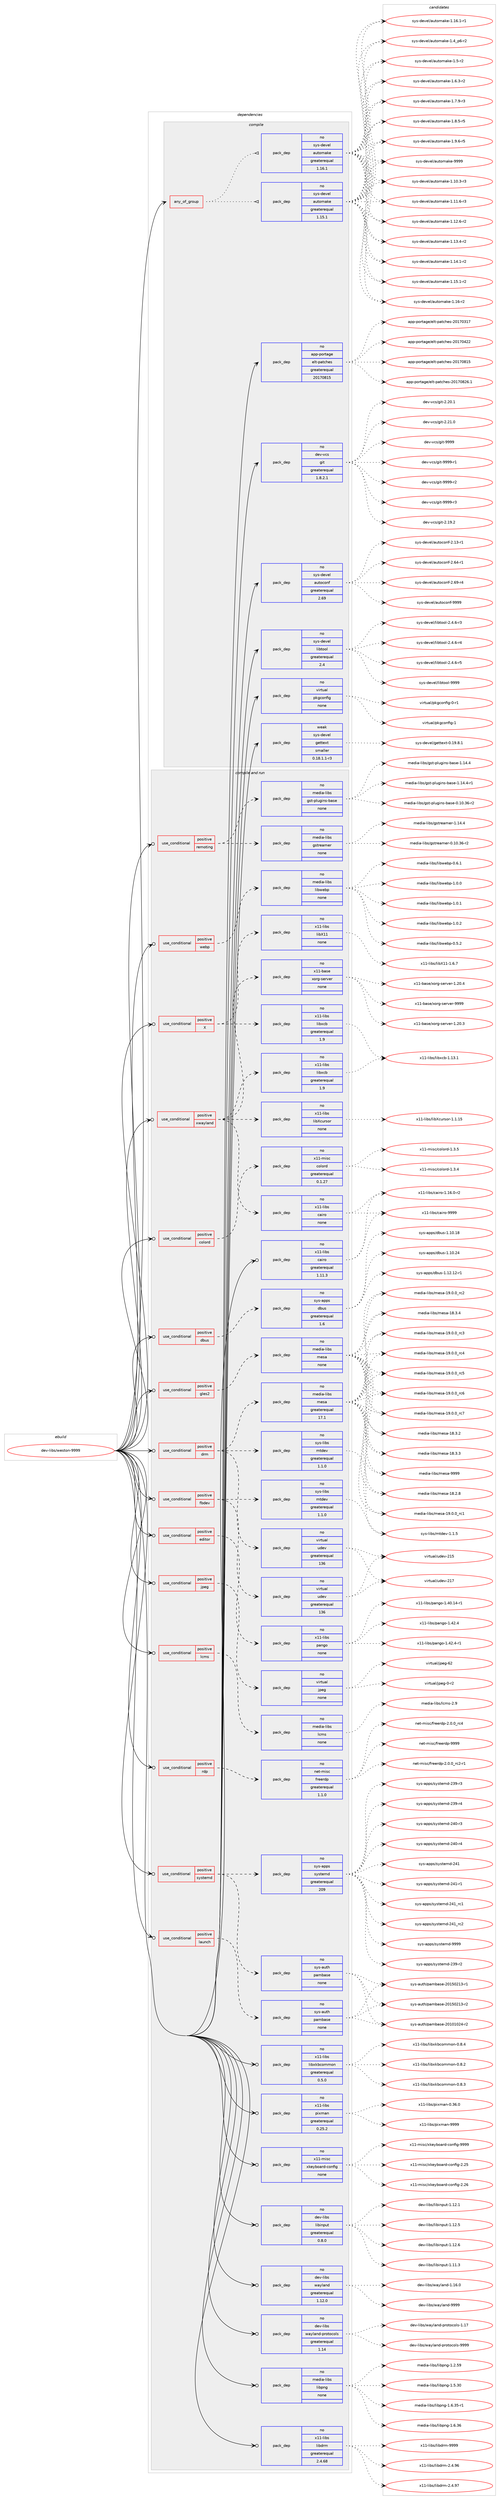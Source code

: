 digraph prolog {

# *************
# Graph options
# *************

newrank=true;
concentrate=true;
compound=true;
graph [rankdir=LR,fontname=Helvetica,fontsize=10,ranksep=1.5];#, ranksep=2.5, nodesep=0.2];
edge  [arrowhead=vee];
node  [fontname=Helvetica,fontsize=10];

# **********
# The ebuild
# **********

subgraph cluster_leftcol {
color=gray;
rank=same;
label=<<i>ebuild</i>>;
id [label="dev-libs/weston-9999", color=red, width=4, href="../dev-libs/weston-9999.svg"];
}

# ****************
# The dependencies
# ****************

subgraph cluster_midcol {
color=gray;
label=<<i>dependencies</i>>;
subgraph cluster_compile {
fillcolor="#eeeeee";
style=filled;
label=<<i>compile</i>>;
subgraph any22431 {
dependency1372612 [label=<<TABLE BORDER="0" CELLBORDER="1" CELLSPACING="0" CELLPADDING="4"><TR><TD CELLPADDING="10">any_of_group</TD></TR></TABLE>>, shape=none, color=red];subgraph pack982554 {
dependency1372613 [label=<<TABLE BORDER="0" CELLBORDER="1" CELLSPACING="0" CELLPADDING="4" WIDTH="220"><TR><TD ROWSPAN="6" CELLPADDING="30">pack_dep</TD></TR><TR><TD WIDTH="110">no</TD></TR><TR><TD>sys-devel</TD></TR><TR><TD>automake</TD></TR><TR><TD>greaterequal</TD></TR><TR><TD>1.16.1</TD></TR></TABLE>>, shape=none, color=blue];
}
dependency1372612:e -> dependency1372613:w [weight=20,style="dotted",arrowhead="oinv"];
subgraph pack982555 {
dependency1372614 [label=<<TABLE BORDER="0" CELLBORDER="1" CELLSPACING="0" CELLPADDING="4" WIDTH="220"><TR><TD ROWSPAN="6" CELLPADDING="30">pack_dep</TD></TR><TR><TD WIDTH="110">no</TD></TR><TR><TD>sys-devel</TD></TR><TR><TD>automake</TD></TR><TR><TD>greaterequal</TD></TR><TR><TD>1.15.1</TD></TR></TABLE>>, shape=none, color=blue];
}
dependency1372612:e -> dependency1372614:w [weight=20,style="dotted",arrowhead="oinv"];
}
id:e -> dependency1372612:w [weight=20,style="solid",arrowhead="vee"];
subgraph pack982556 {
dependency1372615 [label=<<TABLE BORDER="0" CELLBORDER="1" CELLSPACING="0" CELLPADDING="4" WIDTH="220"><TR><TD ROWSPAN="6" CELLPADDING="30">pack_dep</TD></TR><TR><TD WIDTH="110">no</TD></TR><TR><TD>app-portage</TD></TR><TR><TD>elt-patches</TD></TR><TR><TD>greaterequal</TD></TR><TR><TD>20170815</TD></TR></TABLE>>, shape=none, color=blue];
}
id:e -> dependency1372615:w [weight=20,style="solid",arrowhead="vee"];
subgraph pack982557 {
dependency1372616 [label=<<TABLE BORDER="0" CELLBORDER="1" CELLSPACING="0" CELLPADDING="4" WIDTH="220"><TR><TD ROWSPAN="6" CELLPADDING="30">pack_dep</TD></TR><TR><TD WIDTH="110">no</TD></TR><TR><TD>dev-vcs</TD></TR><TR><TD>git</TD></TR><TR><TD>greaterequal</TD></TR><TR><TD>1.8.2.1</TD></TR></TABLE>>, shape=none, color=blue];
}
id:e -> dependency1372616:w [weight=20,style="solid",arrowhead="vee"];
subgraph pack982558 {
dependency1372617 [label=<<TABLE BORDER="0" CELLBORDER="1" CELLSPACING="0" CELLPADDING="4" WIDTH="220"><TR><TD ROWSPAN="6" CELLPADDING="30">pack_dep</TD></TR><TR><TD WIDTH="110">no</TD></TR><TR><TD>sys-devel</TD></TR><TR><TD>autoconf</TD></TR><TR><TD>greaterequal</TD></TR><TR><TD>2.69</TD></TR></TABLE>>, shape=none, color=blue];
}
id:e -> dependency1372617:w [weight=20,style="solid",arrowhead="vee"];
subgraph pack982559 {
dependency1372618 [label=<<TABLE BORDER="0" CELLBORDER="1" CELLSPACING="0" CELLPADDING="4" WIDTH="220"><TR><TD ROWSPAN="6" CELLPADDING="30">pack_dep</TD></TR><TR><TD WIDTH="110">no</TD></TR><TR><TD>sys-devel</TD></TR><TR><TD>libtool</TD></TR><TR><TD>greaterequal</TD></TR><TR><TD>2.4</TD></TR></TABLE>>, shape=none, color=blue];
}
id:e -> dependency1372618:w [weight=20,style="solid",arrowhead="vee"];
subgraph pack982560 {
dependency1372619 [label=<<TABLE BORDER="0" CELLBORDER="1" CELLSPACING="0" CELLPADDING="4" WIDTH="220"><TR><TD ROWSPAN="6" CELLPADDING="30">pack_dep</TD></TR><TR><TD WIDTH="110">no</TD></TR><TR><TD>virtual</TD></TR><TR><TD>pkgconfig</TD></TR><TR><TD>none</TD></TR><TR><TD></TD></TR></TABLE>>, shape=none, color=blue];
}
id:e -> dependency1372619:w [weight=20,style="solid",arrowhead="vee"];
subgraph pack982561 {
dependency1372620 [label=<<TABLE BORDER="0" CELLBORDER="1" CELLSPACING="0" CELLPADDING="4" WIDTH="220"><TR><TD ROWSPAN="6" CELLPADDING="30">pack_dep</TD></TR><TR><TD WIDTH="110">weak</TD></TR><TR><TD>sys-devel</TD></TR><TR><TD>gettext</TD></TR><TR><TD>smaller</TD></TR><TR><TD>0.18.1.1-r3</TD></TR></TABLE>>, shape=none, color=blue];
}
id:e -> dependency1372620:w [weight=20,style="solid",arrowhead="vee"];
}
subgraph cluster_compileandrun {
fillcolor="#eeeeee";
style=filled;
label=<<i>compile and run</i>>;
subgraph cond367063 {
dependency1372621 [label=<<TABLE BORDER="0" CELLBORDER="1" CELLSPACING="0" CELLPADDING="4"><TR><TD ROWSPAN="3" CELLPADDING="10">use_conditional</TD></TR><TR><TD>positive</TD></TR><TR><TD>X</TD></TR></TABLE>>, shape=none, color=red];
subgraph pack982562 {
dependency1372622 [label=<<TABLE BORDER="0" CELLBORDER="1" CELLSPACING="0" CELLPADDING="4" WIDTH="220"><TR><TD ROWSPAN="6" CELLPADDING="30">pack_dep</TD></TR><TR><TD WIDTH="110">no</TD></TR><TR><TD>x11-libs</TD></TR><TR><TD>libxcb</TD></TR><TR><TD>greaterequal</TD></TR><TR><TD>1.9</TD></TR></TABLE>>, shape=none, color=blue];
}
dependency1372621:e -> dependency1372622:w [weight=20,style="dashed",arrowhead="vee"];
subgraph pack982563 {
dependency1372623 [label=<<TABLE BORDER="0" CELLBORDER="1" CELLSPACING="0" CELLPADDING="4" WIDTH="220"><TR><TD ROWSPAN="6" CELLPADDING="30">pack_dep</TD></TR><TR><TD WIDTH="110">no</TD></TR><TR><TD>x11-libs</TD></TR><TR><TD>libX11</TD></TR><TR><TD>none</TD></TR><TR><TD></TD></TR></TABLE>>, shape=none, color=blue];
}
dependency1372621:e -> dependency1372623:w [weight=20,style="dashed",arrowhead="vee"];
}
id:e -> dependency1372621:w [weight=20,style="solid",arrowhead="odotvee"];
subgraph cond367064 {
dependency1372624 [label=<<TABLE BORDER="0" CELLBORDER="1" CELLSPACING="0" CELLPADDING="4"><TR><TD ROWSPAN="3" CELLPADDING="10">use_conditional</TD></TR><TR><TD>positive</TD></TR><TR><TD>colord</TD></TR></TABLE>>, shape=none, color=red];
subgraph pack982564 {
dependency1372625 [label=<<TABLE BORDER="0" CELLBORDER="1" CELLSPACING="0" CELLPADDING="4" WIDTH="220"><TR><TD ROWSPAN="6" CELLPADDING="30">pack_dep</TD></TR><TR><TD WIDTH="110">no</TD></TR><TR><TD>x11-misc</TD></TR><TR><TD>colord</TD></TR><TR><TD>greaterequal</TD></TR><TR><TD>0.1.27</TD></TR></TABLE>>, shape=none, color=blue];
}
dependency1372624:e -> dependency1372625:w [weight=20,style="dashed",arrowhead="vee"];
}
id:e -> dependency1372624:w [weight=20,style="solid",arrowhead="odotvee"];
subgraph cond367065 {
dependency1372626 [label=<<TABLE BORDER="0" CELLBORDER="1" CELLSPACING="0" CELLPADDING="4"><TR><TD ROWSPAN="3" CELLPADDING="10">use_conditional</TD></TR><TR><TD>positive</TD></TR><TR><TD>dbus</TD></TR></TABLE>>, shape=none, color=red];
subgraph pack982565 {
dependency1372627 [label=<<TABLE BORDER="0" CELLBORDER="1" CELLSPACING="0" CELLPADDING="4" WIDTH="220"><TR><TD ROWSPAN="6" CELLPADDING="30">pack_dep</TD></TR><TR><TD WIDTH="110">no</TD></TR><TR><TD>sys-apps</TD></TR><TR><TD>dbus</TD></TR><TR><TD>greaterequal</TD></TR><TR><TD>1.6</TD></TR></TABLE>>, shape=none, color=blue];
}
dependency1372626:e -> dependency1372627:w [weight=20,style="dashed",arrowhead="vee"];
}
id:e -> dependency1372626:w [weight=20,style="solid",arrowhead="odotvee"];
subgraph cond367066 {
dependency1372628 [label=<<TABLE BORDER="0" CELLBORDER="1" CELLSPACING="0" CELLPADDING="4"><TR><TD ROWSPAN="3" CELLPADDING="10">use_conditional</TD></TR><TR><TD>positive</TD></TR><TR><TD>drm</TD></TR></TABLE>>, shape=none, color=red];
subgraph pack982566 {
dependency1372629 [label=<<TABLE BORDER="0" CELLBORDER="1" CELLSPACING="0" CELLPADDING="4" WIDTH="220"><TR><TD ROWSPAN="6" CELLPADDING="30">pack_dep</TD></TR><TR><TD WIDTH="110">no</TD></TR><TR><TD>media-libs</TD></TR><TR><TD>mesa</TD></TR><TR><TD>greaterequal</TD></TR><TR><TD>17.1</TD></TR></TABLE>>, shape=none, color=blue];
}
dependency1372628:e -> dependency1372629:w [weight=20,style="dashed",arrowhead="vee"];
subgraph pack982567 {
dependency1372630 [label=<<TABLE BORDER="0" CELLBORDER="1" CELLSPACING="0" CELLPADDING="4" WIDTH="220"><TR><TD ROWSPAN="6" CELLPADDING="30">pack_dep</TD></TR><TR><TD WIDTH="110">no</TD></TR><TR><TD>sys-libs</TD></TR><TR><TD>mtdev</TD></TR><TR><TD>greaterequal</TD></TR><TR><TD>1.1.0</TD></TR></TABLE>>, shape=none, color=blue];
}
dependency1372628:e -> dependency1372630:w [weight=20,style="dashed",arrowhead="vee"];
subgraph pack982568 {
dependency1372631 [label=<<TABLE BORDER="0" CELLBORDER="1" CELLSPACING="0" CELLPADDING="4" WIDTH="220"><TR><TD ROWSPAN="6" CELLPADDING="30">pack_dep</TD></TR><TR><TD WIDTH="110">no</TD></TR><TR><TD>virtual</TD></TR><TR><TD>udev</TD></TR><TR><TD>greaterequal</TD></TR><TR><TD>136</TD></TR></TABLE>>, shape=none, color=blue];
}
dependency1372628:e -> dependency1372631:w [weight=20,style="dashed",arrowhead="vee"];
}
id:e -> dependency1372628:w [weight=20,style="solid",arrowhead="odotvee"];
subgraph cond367067 {
dependency1372632 [label=<<TABLE BORDER="0" CELLBORDER="1" CELLSPACING="0" CELLPADDING="4"><TR><TD ROWSPAN="3" CELLPADDING="10">use_conditional</TD></TR><TR><TD>positive</TD></TR><TR><TD>editor</TD></TR></TABLE>>, shape=none, color=red];
subgraph pack982569 {
dependency1372633 [label=<<TABLE BORDER="0" CELLBORDER="1" CELLSPACING="0" CELLPADDING="4" WIDTH="220"><TR><TD ROWSPAN="6" CELLPADDING="30">pack_dep</TD></TR><TR><TD WIDTH="110">no</TD></TR><TR><TD>x11-libs</TD></TR><TR><TD>pango</TD></TR><TR><TD>none</TD></TR><TR><TD></TD></TR></TABLE>>, shape=none, color=blue];
}
dependency1372632:e -> dependency1372633:w [weight=20,style="dashed",arrowhead="vee"];
}
id:e -> dependency1372632:w [weight=20,style="solid",arrowhead="odotvee"];
subgraph cond367068 {
dependency1372634 [label=<<TABLE BORDER="0" CELLBORDER="1" CELLSPACING="0" CELLPADDING="4"><TR><TD ROWSPAN="3" CELLPADDING="10">use_conditional</TD></TR><TR><TD>positive</TD></TR><TR><TD>fbdev</TD></TR></TABLE>>, shape=none, color=red];
subgraph pack982570 {
dependency1372635 [label=<<TABLE BORDER="0" CELLBORDER="1" CELLSPACING="0" CELLPADDING="4" WIDTH="220"><TR><TD ROWSPAN="6" CELLPADDING="30">pack_dep</TD></TR><TR><TD WIDTH="110">no</TD></TR><TR><TD>sys-libs</TD></TR><TR><TD>mtdev</TD></TR><TR><TD>greaterequal</TD></TR><TR><TD>1.1.0</TD></TR></TABLE>>, shape=none, color=blue];
}
dependency1372634:e -> dependency1372635:w [weight=20,style="dashed",arrowhead="vee"];
subgraph pack982571 {
dependency1372636 [label=<<TABLE BORDER="0" CELLBORDER="1" CELLSPACING="0" CELLPADDING="4" WIDTH="220"><TR><TD ROWSPAN="6" CELLPADDING="30">pack_dep</TD></TR><TR><TD WIDTH="110">no</TD></TR><TR><TD>virtual</TD></TR><TR><TD>udev</TD></TR><TR><TD>greaterequal</TD></TR><TR><TD>136</TD></TR></TABLE>>, shape=none, color=blue];
}
dependency1372634:e -> dependency1372636:w [weight=20,style="dashed",arrowhead="vee"];
}
id:e -> dependency1372634:w [weight=20,style="solid",arrowhead="odotvee"];
subgraph cond367069 {
dependency1372637 [label=<<TABLE BORDER="0" CELLBORDER="1" CELLSPACING="0" CELLPADDING="4"><TR><TD ROWSPAN="3" CELLPADDING="10">use_conditional</TD></TR><TR><TD>positive</TD></TR><TR><TD>gles2</TD></TR></TABLE>>, shape=none, color=red];
subgraph pack982572 {
dependency1372638 [label=<<TABLE BORDER="0" CELLBORDER="1" CELLSPACING="0" CELLPADDING="4" WIDTH="220"><TR><TD ROWSPAN="6" CELLPADDING="30">pack_dep</TD></TR><TR><TD WIDTH="110">no</TD></TR><TR><TD>media-libs</TD></TR><TR><TD>mesa</TD></TR><TR><TD>none</TD></TR><TR><TD></TD></TR></TABLE>>, shape=none, color=blue];
}
dependency1372637:e -> dependency1372638:w [weight=20,style="dashed",arrowhead="vee"];
}
id:e -> dependency1372637:w [weight=20,style="solid",arrowhead="odotvee"];
subgraph cond367070 {
dependency1372639 [label=<<TABLE BORDER="0" CELLBORDER="1" CELLSPACING="0" CELLPADDING="4"><TR><TD ROWSPAN="3" CELLPADDING="10">use_conditional</TD></TR><TR><TD>positive</TD></TR><TR><TD>jpeg</TD></TR></TABLE>>, shape=none, color=red];
subgraph pack982573 {
dependency1372640 [label=<<TABLE BORDER="0" CELLBORDER="1" CELLSPACING="0" CELLPADDING="4" WIDTH="220"><TR><TD ROWSPAN="6" CELLPADDING="30">pack_dep</TD></TR><TR><TD WIDTH="110">no</TD></TR><TR><TD>virtual</TD></TR><TR><TD>jpeg</TD></TR><TR><TD>none</TD></TR><TR><TD></TD></TR></TABLE>>, shape=none, color=blue];
}
dependency1372639:e -> dependency1372640:w [weight=20,style="dashed",arrowhead="vee"];
}
id:e -> dependency1372639:w [weight=20,style="solid",arrowhead="odotvee"];
subgraph cond367071 {
dependency1372641 [label=<<TABLE BORDER="0" CELLBORDER="1" CELLSPACING="0" CELLPADDING="4"><TR><TD ROWSPAN="3" CELLPADDING="10">use_conditional</TD></TR><TR><TD>positive</TD></TR><TR><TD>launch</TD></TR></TABLE>>, shape=none, color=red];
subgraph pack982574 {
dependency1372642 [label=<<TABLE BORDER="0" CELLBORDER="1" CELLSPACING="0" CELLPADDING="4" WIDTH="220"><TR><TD ROWSPAN="6" CELLPADDING="30">pack_dep</TD></TR><TR><TD WIDTH="110">no</TD></TR><TR><TD>sys-auth</TD></TR><TR><TD>pambase</TD></TR><TR><TD>none</TD></TR><TR><TD></TD></TR></TABLE>>, shape=none, color=blue];
}
dependency1372641:e -> dependency1372642:w [weight=20,style="dashed",arrowhead="vee"];
}
id:e -> dependency1372641:w [weight=20,style="solid",arrowhead="odotvee"];
subgraph cond367072 {
dependency1372643 [label=<<TABLE BORDER="0" CELLBORDER="1" CELLSPACING="0" CELLPADDING="4"><TR><TD ROWSPAN="3" CELLPADDING="10">use_conditional</TD></TR><TR><TD>positive</TD></TR><TR><TD>lcms</TD></TR></TABLE>>, shape=none, color=red];
subgraph pack982575 {
dependency1372644 [label=<<TABLE BORDER="0" CELLBORDER="1" CELLSPACING="0" CELLPADDING="4" WIDTH="220"><TR><TD ROWSPAN="6" CELLPADDING="30">pack_dep</TD></TR><TR><TD WIDTH="110">no</TD></TR><TR><TD>media-libs</TD></TR><TR><TD>lcms</TD></TR><TR><TD>none</TD></TR><TR><TD></TD></TR></TABLE>>, shape=none, color=blue];
}
dependency1372643:e -> dependency1372644:w [weight=20,style="dashed",arrowhead="vee"];
}
id:e -> dependency1372643:w [weight=20,style="solid",arrowhead="odotvee"];
subgraph cond367073 {
dependency1372645 [label=<<TABLE BORDER="0" CELLBORDER="1" CELLSPACING="0" CELLPADDING="4"><TR><TD ROWSPAN="3" CELLPADDING="10">use_conditional</TD></TR><TR><TD>positive</TD></TR><TR><TD>rdp</TD></TR></TABLE>>, shape=none, color=red];
subgraph pack982576 {
dependency1372646 [label=<<TABLE BORDER="0" CELLBORDER="1" CELLSPACING="0" CELLPADDING="4" WIDTH="220"><TR><TD ROWSPAN="6" CELLPADDING="30">pack_dep</TD></TR><TR><TD WIDTH="110">no</TD></TR><TR><TD>net-misc</TD></TR><TR><TD>freerdp</TD></TR><TR><TD>greaterequal</TD></TR><TR><TD>1.1.0</TD></TR></TABLE>>, shape=none, color=blue];
}
dependency1372645:e -> dependency1372646:w [weight=20,style="dashed",arrowhead="vee"];
}
id:e -> dependency1372645:w [weight=20,style="solid",arrowhead="odotvee"];
subgraph cond367074 {
dependency1372647 [label=<<TABLE BORDER="0" CELLBORDER="1" CELLSPACING="0" CELLPADDING="4"><TR><TD ROWSPAN="3" CELLPADDING="10">use_conditional</TD></TR><TR><TD>positive</TD></TR><TR><TD>remoting</TD></TR></TABLE>>, shape=none, color=red];
subgraph pack982577 {
dependency1372648 [label=<<TABLE BORDER="0" CELLBORDER="1" CELLSPACING="0" CELLPADDING="4" WIDTH="220"><TR><TD ROWSPAN="6" CELLPADDING="30">pack_dep</TD></TR><TR><TD WIDTH="110">no</TD></TR><TR><TD>media-libs</TD></TR><TR><TD>gstreamer</TD></TR><TR><TD>none</TD></TR><TR><TD></TD></TR></TABLE>>, shape=none, color=blue];
}
dependency1372647:e -> dependency1372648:w [weight=20,style="dashed",arrowhead="vee"];
subgraph pack982578 {
dependency1372649 [label=<<TABLE BORDER="0" CELLBORDER="1" CELLSPACING="0" CELLPADDING="4" WIDTH="220"><TR><TD ROWSPAN="6" CELLPADDING="30">pack_dep</TD></TR><TR><TD WIDTH="110">no</TD></TR><TR><TD>media-libs</TD></TR><TR><TD>gst-plugins-base</TD></TR><TR><TD>none</TD></TR><TR><TD></TD></TR></TABLE>>, shape=none, color=blue];
}
dependency1372647:e -> dependency1372649:w [weight=20,style="dashed",arrowhead="vee"];
}
id:e -> dependency1372647:w [weight=20,style="solid",arrowhead="odotvee"];
subgraph cond367075 {
dependency1372650 [label=<<TABLE BORDER="0" CELLBORDER="1" CELLSPACING="0" CELLPADDING="4"><TR><TD ROWSPAN="3" CELLPADDING="10">use_conditional</TD></TR><TR><TD>positive</TD></TR><TR><TD>systemd</TD></TR></TABLE>>, shape=none, color=red];
subgraph pack982579 {
dependency1372651 [label=<<TABLE BORDER="0" CELLBORDER="1" CELLSPACING="0" CELLPADDING="4" WIDTH="220"><TR><TD ROWSPAN="6" CELLPADDING="30">pack_dep</TD></TR><TR><TD WIDTH="110">no</TD></TR><TR><TD>sys-auth</TD></TR><TR><TD>pambase</TD></TR><TR><TD>none</TD></TR><TR><TD></TD></TR></TABLE>>, shape=none, color=blue];
}
dependency1372650:e -> dependency1372651:w [weight=20,style="dashed",arrowhead="vee"];
subgraph pack982580 {
dependency1372652 [label=<<TABLE BORDER="0" CELLBORDER="1" CELLSPACING="0" CELLPADDING="4" WIDTH="220"><TR><TD ROWSPAN="6" CELLPADDING="30">pack_dep</TD></TR><TR><TD WIDTH="110">no</TD></TR><TR><TD>sys-apps</TD></TR><TR><TD>systemd</TD></TR><TR><TD>greaterequal</TD></TR><TR><TD>209</TD></TR></TABLE>>, shape=none, color=blue];
}
dependency1372650:e -> dependency1372652:w [weight=20,style="dashed",arrowhead="vee"];
}
id:e -> dependency1372650:w [weight=20,style="solid",arrowhead="odotvee"];
subgraph cond367076 {
dependency1372653 [label=<<TABLE BORDER="0" CELLBORDER="1" CELLSPACING="0" CELLPADDING="4"><TR><TD ROWSPAN="3" CELLPADDING="10">use_conditional</TD></TR><TR><TD>positive</TD></TR><TR><TD>webp</TD></TR></TABLE>>, shape=none, color=red];
subgraph pack982581 {
dependency1372654 [label=<<TABLE BORDER="0" CELLBORDER="1" CELLSPACING="0" CELLPADDING="4" WIDTH="220"><TR><TD ROWSPAN="6" CELLPADDING="30">pack_dep</TD></TR><TR><TD WIDTH="110">no</TD></TR><TR><TD>media-libs</TD></TR><TR><TD>libwebp</TD></TR><TR><TD>none</TD></TR><TR><TD></TD></TR></TABLE>>, shape=none, color=blue];
}
dependency1372653:e -> dependency1372654:w [weight=20,style="dashed",arrowhead="vee"];
}
id:e -> dependency1372653:w [weight=20,style="solid",arrowhead="odotvee"];
subgraph cond367077 {
dependency1372655 [label=<<TABLE BORDER="0" CELLBORDER="1" CELLSPACING="0" CELLPADDING="4"><TR><TD ROWSPAN="3" CELLPADDING="10">use_conditional</TD></TR><TR><TD>positive</TD></TR><TR><TD>xwayland</TD></TR></TABLE>>, shape=none, color=red];
subgraph pack982582 {
dependency1372656 [label=<<TABLE BORDER="0" CELLBORDER="1" CELLSPACING="0" CELLPADDING="4" WIDTH="220"><TR><TD ROWSPAN="6" CELLPADDING="30">pack_dep</TD></TR><TR><TD WIDTH="110">no</TD></TR><TR><TD>x11-base</TD></TR><TR><TD>xorg-server</TD></TR><TR><TD>none</TD></TR><TR><TD></TD></TR></TABLE>>, shape=none, color=blue];
}
dependency1372655:e -> dependency1372656:w [weight=20,style="dashed",arrowhead="vee"];
subgraph pack982583 {
dependency1372657 [label=<<TABLE BORDER="0" CELLBORDER="1" CELLSPACING="0" CELLPADDING="4" WIDTH="220"><TR><TD ROWSPAN="6" CELLPADDING="30">pack_dep</TD></TR><TR><TD WIDTH="110">no</TD></TR><TR><TD>x11-libs</TD></TR><TR><TD>cairo</TD></TR><TR><TD>none</TD></TR><TR><TD></TD></TR></TABLE>>, shape=none, color=blue];
}
dependency1372655:e -> dependency1372657:w [weight=20,style="dashed",arrowhead="vee"];
subgraph pack982584 {
dependency1372658 [label=<<TABLE BORDER="0" CELLBORDER="1" CELLSPACING="0" CELLPADDING="4" WIDTH="220"><TR><TD ROWSPAN="6" CELLPADDING="30">pack_dep</TD></TR><TR><TD WIDTH="110">no</TD></TR><TR><TD>x11-libs</TD></TR><TR><TD>libxcb</TD></TR><TR><TD>greaterequal</TD></TR><TR><TD>1.9</TD></TR></TABLE>>, shape=none, color=blue];
}
dependency1372655:e -> dependency1372658:w [weight=20,style="dashed",arrowhead="vee"];
subgraph pack982585 {
dependency1372659 [label=<<TABLE BORDER="0" CELLBORDER="1" CELLSPACING="0" CELLPADDING="4" WIDTH="220"><TR><TD ROWSPAN="6" CELLPADDING="30">pack_dep</TD></TR><TR><TD WIDTH="110">no</TD></TR><TR><TD>x11-libs</TD></TR><TR><TD>libXcursor</TD></TR><TR><TD>none</TD></TR><TR><TD></TD></TR></TABLE>>, shape=none, color=blue];
}
dependency1372655:e -> dependency1372659:w [weight=20,style="dashed",arrowhead="vee"];
}
id:e -> dependency1372655:w [weight=20,style="solid",arrowhead="odotvee"];
subgraph pack982586 {
dependency1372660 [label=<<TABLE BORDER="0" CELLBORDER="1" CELLSPACING="0" CELLPADDING="4" WIDTH="220"><TR><TD ROWSPAN="6" CELLPADDING="30">pack_dep</TD></TR><TR><TD WIDTH="110">no</TD></TR><TR><TD>dev-libs</TD></TR><TR><TD>libinput</TD></TR><TR><TD>greaterequal</TD></TR><TR><TD>0.8.0</TD></TR></TABLE>>, shape=none, color=blue];
}
id:e -> dependency1372660:w [weight=20,style="solid",arrowhead="odotvee"];
subgraph pack982587 {
dependency1372661 [label=<<TABLE BORDER="0" CELLBORDER="1" CELLSPACING="0" CELLPADDING="4" WIDTH="220"><TR><TD ROWSPAN="6" CELLPADDING="30">pack_dep</TD></TR><TR><TD WIDTH="110">no</TD></TR><TR><TD>dev-libs</TD></TR><TR><TD>wayland</TD></TR><TR><TD>greaterequal</TD></TR><TR><TD>1.12.0</TD></TR></TABLE>>, shape=none, color=blue];
}
id:e -> dependency1372661:w [weight=20,style="solid",arrowhead="odotvee"];
subgraph pack982588 {
dependency1372662 [label=<<TABLE BORDER="0" CELLBORDER="1" CELLSPACING="0" CELLPADDING="4" WIDTH="220"><TR><TD ROWSPAN="6" CELLPADDING="30">pack_dep</TD></TR><TR><TD WIDTH="110">no</TD></TR><TR><TD>dev-libs</TD></TR><TR><TD>wayland-protocols</TD></TR><TR><TD>greaterequal</TD></TR><TR><TD>1.14</TD></TR></TABLE>>, shape=none, color=blue];
}
id:e -> dependency1372662:w [weight=20,style="solid",arrowhead="odotvee"];
subgraph pack982589 {
dependency1372663 [label=<<TABLE BORDER="0" CELLBORDER="1" CELLSPACING="0" CELLPADDING="4" WIDTH="220"><TR><TD ROWSPAN="6" CELLPADDING="30">pack_dep</TD></TR><TR><TD WIDTH="110">no</TD></TR><TR><TD>media-libs</TD></TR><TR><TD>libpng</TD></TR><TR><TD>none</TD></TR><TR><TD></TD></TR></TABLE>>, shape=none, color=blue];
}
id:e -> dependency1372663:w [weight=20,style="solid",arrowhead="odotvee"];
subgraph pack982590 {
dependency1372664 [label=<<TABLE BORDER="0" CELLBORDER="1" CELLSPACING="0" CELLPADDING="4" WIDTH="220"><TR><TD ROWSPAN="6" CELLPADDING="30">pack_dep</TD></TR><TR><TD WIDTH="110">no</TD></TR><TR><TD>x11-libs</TD></TR><TR><TD>cairo</TD></TR><TR><TD>greaterequal</TD></TR><TR><TD>1.11.3</TD></TR></TABLE>>, shape=none, color=blue];
}
id:e -> dependency1372664:w [weight=20,style="solid",arrowhead="odotvee"];
subgraph pack982591 {
dependency1372665 [label=<<TABLE BORDER="0" CELLBORDER="1" CELLSPACING="0" CELLPADDING="4" WIDTH="220"><TR><TD ROWSPAN="6" CELLPADDING="30">pack_dep</TD></TR><TR><TD WIDTH="110">no</TD></TR><TR><TD>x11-libs</TD></TR><TR><TD>libdrm</TD></TR><TR><TD>greaterequal</TD></TR><TR><TD>2.4.68</TD></TR></TABLE>>, shape=none, color=blue];
}
id:e -> dependency1372665:w [weight=20,style="solid",arrowhead="odotvee"];
subgraph pack982592 {
dependency1372666 [label=<<TABLE BORDER="0" CELLBORDER="1" CELLSPACING="0" CELLPADDING="4" WIDTH="220"><TR><TD ROWSPAN="6" CELLPADDING="30">pack_dep</TD></TR><TR><TD WIDTH="110">no</TD></TR><TR><TD>x11-libs</TD></TR><TR><TD>libxkbcommon</TD></TR><TR><TD>greaterequal</TD></TR><TR><TD>0.5.0</TD></TR></TABLE>>, shape=none, color=blue];
}
id:e -> dependency1372666:w [weight=20,style="solid",arrowhead="odotvee"];
subgraph pack982593 {
dependency1372667 [label=<<TABLE BORDER="0" CELLBORDER="1" CELLSPACING="0" CELLPADDING="4" WIDTH="220"><TR><TD ROWSPAN="6" CELLPADDING="30">pack_dep</TD></TR><TR><TD WIDTH="110">no</TD></TR><TR><TD>x11-libs</TD></TR><TR><TD>pixman</TD></TR><TR><TD>greaterequal</TD></TR><TR><TD>0.25.2</TD></TR></TABLE>>, shape=none, color=blue];
}
id:e -> dependency1372667:w [weight=20,style="solid",arrowhead="odotvee"];
subgraph pack982594 {
dependency1372668 [label=<<TABLE BORDER="0" CELLBORDER="1" CELLSPACING="0" CELLPADDING="4" WIDTH="220"><TR><TD ROWSPAN="6" CELLPADDING="30">pack_dep</TD></TR><TR><TD WIDTH="110">no</TD></TR><TR><TD>x11-misc</TD></TR><TR><TD>xkeyboard-config</TD></TR><TR><TD>none</TD></TR><TR><TD></TD></TR></TABLE>>, shape=none, color=blue];
}
id:e -> dependency1372668:w [weight=20,style="solid",arrowhead="odotvee"];
}
subgraph cluster_run {
fillcolor="#eeeeee";
style=filled;
label=<<i>run</i>>;
}
}

# **************
# The candidates
# **************

subgraph cluster_choices {
rank=same;
color=gray;
label=<<i>candidates</i>>;

subgraph choice982554 {
color=black;
nodesep=1;
choice11512111545100101118101108479711711611110997107101454946494846514511451 [label="sys-devel/automake-1.10.3-r3", color=red, width=4,href="../sys-devel/automake-1.10.3-r3.svg"];
choice11512111545100101118101108479711711611110997107101454946494946544511451 [label="sys-devel/automake-1.11.6-r3", color=red, width=4,href="../sys-devel/automake-1.11.6-r3.svg"];
choice11512111545100101118101108479711711611110997107101454946495046544511450 [label="sys-devel/automake-1.12.6-r2", color=red, width=4,href="../sys-devel/automake-1.12.6-r2.svg"];
choice11512111545100101118101108479711711611110997107101454946495146524511450 [label="sys-devel/automake-1.13.4-r2", color=red, width=4,href="../sys-devel/automake-1.13.4-r2.svg"];
choice11512111545100101118101108479711711611110997107101454946495246494511450 [label="sys-devel/automake-1.14.1-r2", color=red, width=4,href="../sys-devel/automake-1.14.1-r2.svg"];
choice11512111545100101118101108479711711611110997107101454946495346494511450 [label="sys-devel/automake-1.15.1-r2", color=red, width=4,href="../sys-devel/automake-1.15.1-r2.svg"];
choice1151211154510010111810110847971171161111099710710145494649544511450 [label="sys-devel/automake-1.16-r2", color=red, width=4,href="../sys-devel/automake-1.16-r2.svg"];
choice11512111545100101118101108479711711611110997107101454946495446494511449 [label="sys-devel/automake-1.16.1-r1", color=red, width=4,href="../sys-devel/automake-1.16.1-r1.svg"];
choice115121115451001011181011084797117116111109971071014549465295112544511450 [label="sys-devel/automake-1.4_p6-r2", color=red, width=4,href="../sys-devel/automake-1.4_p6-r2.svg"];
choice11512111545100101118101108479711711611110997107101454946534511450 [label="sys-devel/automake-1.5-r2", color=red, width=4,href="../sys-devel/automake-1.5-r2.svg"];
choice115121115451001011181011084797117116111109971071014549465446514511450 [label="sys-devel/automake-1.6.3-r2", color=red, width=4,href="../sys-devel/automake-1.6.3-r2.svg"];
choice115121115451001011181011084797117116111109971071014549465546574511451 [label="sys-devel/automake-1.7.9-r3", color=red, width=4,href="../sys-devel/automake-1.7.9-r3.svg"];
choice115121115451001011181011084797117116111109971071014549465646534511453 [label="sys-devel/automake-1.8.5-r5", color=red, width=4,href="../sys-devel/automake-1.8.5-r5.svg"];
choice115121115451001011181011084797117116111109971071014549465746544511453 [label="sys-devel/automake-1.9.6-r5", color=red, width=4,href="../sys-devel/automake-1.9.6-r5.svg"];
choice115121115451001011181011084797117116111109971071014557575757 [label="sys-devel/automake-9999", color=red, width=4,href="../sys-devel/automake-9999.svg"];
dependency1372613:e -> choice11512111545100101118101108479711711611110997107101454946494846514511451:w [style=dotted,weight="100"];
dependency1372613:e -> choice11512111545100101118101108479711711611110997107101454946494946544511451:w [style=dotted,weight="100"];
dependency1372613:e -> choice11512111545100101118101108479711711611110997107101454946495046544511450:w [style=dotted,weight="100"];
dependency1372613:e -> choice11512111545100101118101108479711711611110997107101454946495146524511450:w [style=dotted,weight="100"];
dependency1372613:e -> choice11512111545100101118101108479711711611110997107101454946495246494511450:w [style=dotted,weight="100"];
dependency1372613:e -> choice11512111545100101118101108479711711611110997107101454946495346494511450:w [style=dotted,weight="100"];
dependency1372613:e -> choice1151211154510010111810110847971171161111099710710145494649544511450:w [style=dotted,weight="100"];
dependency1372613:e -> choice11512111545100101118101108479711711611110997107101454946495446494511449:w [style=dotted,weight="100"];
dependency1372613:e -> choice115121115451001011181011084797117116111109971071014549465295112544511450:w [style=dotted,weight="100"];
dependency1372613:e -> choice11512111545100101118101108479711711611110997107101454946534511450:w [style=dotted,weight="100"];
dependency1372613:e -> choice115121115451001011181011084797117116111109971071014549465446514511450:w [style=dotted,weight="100"];
dependency1372613:e -> choice115121115451001011181011084797117116111109971071014549465546574511451:w [style=dotted,weight="100"];
dependency1372613:e -> choice115121115451001011181011084797117116111109971071014549465646534511453:w [style=dotted,weight="100"];
dependency1372613:e -> choice115121115451001011181011084797117116111109971071014549465746544511453:w [style=dotted,weight="100"];
dependency1372613:e -> choice115121115451001011181011084797117116111109971071014557575757:w [style=dotted,weight="100"];
}
subgraph choice982555 {
color=black;
nodesep=1;
choice11512111545100101118101108479711711611110997107101454946494846514511451 [label="sys-devel/automake-1.10.3-r3", color=red, width=4,href="../sys-devel/automake-1.10.3-r3.svg"];
choice11512111545100101118101108479711711611110997107101454946494946544511451 [label="sys-devel/automake-1.11.6-r3", color=red, width=4,href="../sys-devel/automake-1.11.6-r3.svg"];
choice11512111545100101118101108479711711611110997107101454946495046544511450 [label="sys-devel/automake-1.12.6-r2", color=red, width=4,href="../sys-devel/automake-1.12.6-r2.svg"];
choice11512111545100101118101108479711711611110997107101454946495146524511450 [label="sys-devel/automake-1.13.4-r2", color=red, width=4,href="../sys-devel/automake-1.13.4-r2.svg"];
choice11512111545100101118101108479711711611110997107101454946495246494511450 [label="sys-devel/automake-1.14.1-r2", color=red, width=4,href="../sys-devel/automake-1.14.1-r2.svg"];
choice11512111545100101118101108479711711611110997107101454946495346494511450 [label="sys-devel/automake-1.15.1-r2", color=red, width=4,href="../sys-devel/automake-1.15.1-r2.svg"];
choice1151211154510010111810110847971171161111099710710145494649544511450 [label="sys-devel/automake-1.16-r2", color=red, width=4,href="../sys-devel/automake-1.16-r2.svg"];
choice11512111545100101118101108479711711611110997107101454946495446494511449 [label="sys-devel/automake-1.16.1-r1", color=red, width=4,href="../sys-devel/automake-1.16.1-r1.svg"];
choice115121115451001011181011084797117116111109971071014549465295112544511450 [label="sys-devel/automake-1.4_p6-r2", color=red, width=4,href="../sys-devel/automake-1.4_p6-r2.svg"];
choice11512111545100101118101108479711711611110997107101454946534511450 [label="sys-devel/automake-1.5-r2", color=red, width=4,href="../sys-devel/automake-1.5-r2.svg"];
choice115121115451001011181011084797117116111109971071014549465446514511450 [label="sys-devel/automake-1.6.3-r2", color=red, width=4,href="../sys-devel/automake-1.6.3-r2.svg"];
choice115121115451001011181011084797117116111109971071014549465546574511451 [label="sys-devel/automake-1.7.9-r3", color=red, width=4,href="../sys-devel/automake-1.7.9-r3.svg"];
choice115121115451001011181011084797117116111109971071014549465646534511453 [label="sys-devel/automake-1.8.5-r5", color=red, width=4,href="../sys-devel/automake-1.8.5-r5.svg"];
choice115121115451001011181011084797117116111109971071014549465746544511453 [label="sys-devel/automake-1.9.6-r5", color=red, width=4,href="../sys-devel/automake-1.9.6-r5.svg"];
choice115121115451001011181011084797117116111109971071014557575757 [label="sys-devel/automake-9999", color=red, width=4,href="../sys-devel/automake-9999.svg"];
dependency1372614:e -> choice11512111545100101118101108479711711611110997107101454946494846514511451:w [style=dotted,weight="100"];
dependency1372614:e -> choice11512111545100101118101108479711711611110997107101454946494946544511451:w [style=dotted,weight="100"];
dependency1372614:e -> choice11512111545100101118101108479711711611110997107101454946495046544511450:w [style=dotted,weight="100"];
dependency1372614:e -> choice11512111545100101118101108479711711611110997107101454946495146524511450:w [style=dotted,weight="100"];
dependency1372614:e -> choice11512111545100101118101108479711711611110997107101454946495246494511450:w [style=dotted,weight="100"];
dependency1372614:e -> choice11512111545100101118101108479711711611110997107101454946495346494511450:w [style=dotted,weight="100"];
dependency1372614:e -> choice1151211154510010111810110847971171161111099710710145494649544511450:w [style=dotted,weight="100"];
dependency1372614:e -> choice11512111545100101118101108479711711611110997107101454946495446494511449:w [style=dotted,weight="100"];
dependency1372614:e -> choice115121115451001011181011084797117116111109971071014549465295112544511450:w [style=dotted,weight="100"];
dependency1372614:e -> choice11512111545100101118101108479711711611110997107101454946534511450:w [style=dotted,weight="100"];
dependency1372614:e -> choice115121115451001011181011084797117116111109971071014549465446514511450:w [style=dotted,weight="100"];
dependency1372614:e -> choice115121115451001011181011084797117116111109971071014549465546574511451:w [style=dotted,weight="100"];
dependency1372614:e -> choice115121115451001011181011084797117116111109971071014549465646534511453:w [style=dotted,weight="100"];
dependency1372614:e -> choice115121115451001011181011084797117116111109971071014549465746544511453:w [style=dotted,weight="100"];
dependency1372614:e -> choice115121115451001011181011084797117116111109971071014557575757:w [style=dotted,weight="100"];
}
subgraph choice982556 {
color=black;
nodesep=1;
choice97112112451121111141169710310147101108116451129711699104101115455048495548514955 [label="app-portage/elt-patches-20170317", color=red, width=4,href="../app-portage/elt-patches-20170317.svg"];
choice97112112451121111141169710310147101108116451129711699104101115455048495548525050 [label="app-portage/elt-patches-20170422", color=red, width=4,href="../app-portage/elt-patches-20170422.svg"];
choice97112112451121111141169710310147101108116451129711699104101115455048495548564953 [label="app-portage/elt-patches-20170815", color=red, width=4,href="../app-portage/elt-patches-20170815.svg"];
choice971121124511211111411697103101471011081164511297116991041011154550484955485650544649 [label="app-portage/elt-patches-20170826.1", color=red, width=4,href="../app-portage/elt-patches-20170826.1.svg"];
dependency1372615:e -> choice97112112451121111141169710310147101108116451129711699104101115455048495548514955:w [style=dotted,weight="100"];
dependency1372615:e -> choice97112112451121111141169710310147101108116451129711699104101115455048495548525050:w [style=dotted,weight="100"];
dependency1372615:e -> choice97112112451121111141169710310147101108116451129711699104101115455048495548564953:w [style=dotted,weight="100"];
dependency1372615:e -> choice971121124511211111411697103101471011081164511297116991041011154550484955485650544649:w [style=dotted,weight="100"];
}
subgraph choice982557 {
color=black;
nodesep=1;
choice10010111845118991154710310511645504649574650 [label="dev-vcs/git-2.19.2", color=red, width=4,href="../dev-vcs/git-2.19.2.svg"];
choice10010111845118991154710310511645504650484649 [label="dev-vcs/git-2.20.1", color=red, width=4,href="../dev-vcs/git-2.20.1.svg"];
choice10010111845118991154710310511645504650494648 [label="dev-vcs/git-2.21.0", color=red, width=4,href="../dev-vcs/git-2.21.0.svg"];
choice1001011184511899115471031051164557575757 [label="dev-vcs/git-9999", color=red, width=4,href="../dev-vcs/git-9999.svg"];
choice10010111845118991154710310511645575757574511449 [label="dev-vcs/git-9999-r1", color=red, width=4,href="../dev-vcs/git-9999-r1.svg"];
choice10010111845118991154710310511645575757574511450 [label="dev-vcs/git-9999-r2", color=red, width=4,href="../dev-vcs/git-9999-r2.svg"];
choice10010111845118991154710310511645575757574511451 [label="dev-vcs/git-9999-r3", color=red, width=4,href="../dev-vcs/git-9999-r3.svg"];
dependency1372616:e -> choice10010111845118991154710310511645504649574650:w [style=dotted,weight="100"];
dependency1372616:e -> choice10010111845118991154710310511645504650484649:w [style=dotted,weight="100"];
dependency1372616:e -> choice10010111845118991154710310511645504650494648:w [style=dotted,weight="100"];
dependency1372616:e -> choice1001011184511899115471031051164557575757:w [style=dotted,weight="100"];
dependency1372616:e -> choice10010111845118991154710310511645575757574511449:w [style=dotted,weight="100"];
dependency1372616:e -> choice10010111845118991154710310511645575757574511450:w [style=dotted,weight="100"];
dependency1372616:e -> choice10010111845118991154710310511645575757574511451:w [style=dotted,weight="100"];
}
subgraph choice982558 {
color=black;
nodesep=1;
choice1151211154510010111810110847971171161119911111010245504649514511449 [label="sys-devel/autoconf-2.13-r1", color=red, width=4,href="../sys-devel/autoconf-2.13-r1.svg"];
choice1151211154510010111810110847971171161119911111010245504654524511449 [label="sys-devel/autoconf-2.64-r1", color=red, width=4,href="../sys-devel/autoconf-2.64-r1.svg"];
choice1151211154510010111810110847971171161119911111010245504654574511452 [label="sys-devel/autoconf-2.69-r4", color=red, width=4,href="../sys-devel/autoconf-2.69-r4.svg"];
choice115121115451001011181011084797117116111991111101024557575757 [label="sys-devel/autoconf-9999", color=red, width=4,href="../sys-devel/autoconf-9999.svg"];
dependency1372617:e -> choice1151211154510010111810110847971171161119911111010245504649514511449:w [style=dotted,weight="100"];
dependency1372617:e -> choice1151211154510010111810110847971171161119911111010245504654524511449:w [style=dotted,weight="100"];
dependency1372617:e -> choice1151211154510010111810110847971171161119911111010245504654574511452:w [style=dotted,weight="100"];
dependency1372617:e -> choice115121115451001011181011084797117116111991111101024557575757:w [style=dotted,weight="100"];
}
subgraph choice982559 {
color=black;
nodesep=1;
choice1151211154510010111810110847108105981161111111084550465246544511451 [label="sys-devel/libtool-2.4.6-r3", color=red, width=4,href="../sys-devel/libtool-2.4.6-r3.svg"];
choice1151211154510010111810110847108105981161111111084550465246544511452 [label="sys-devel/libtool-2.4.6-r4", color=red, width=4,href="../sys-devel/libtool-2.4.6-r4.svg"];
choice1151211154510010111810110847108105981161111111084550465246544511453 [label="sys-devel/libtool-2.4.6-r5", color=red, width=4,href="../sys-devel/libtool-2.4.6-r5.svg"];
choice1151211154510010111810110847108105981161111111084557575757 [label="sys-devel/libtool-9999", color=red, width=4,href="../sys-devel/libtool-9999.svg"];
dependency1372618:e -> choice1151211154510010111810110847108105981161111111084550465246544511451:w [style=dotted,weight="100"];
dependency1372618:e -> choice1151211154510010111810110847108105981161111111084550465246544511452:w [style=dotted,weight="100"];
dependency1372618:e -> choice1151211154510010111810110847108105981161111111084550465246544511453:w [style=dotted,weight="100"];
dependency1372618:e -> choice1151211154510010111810110847108105981161111111084557575757:w [style=dotted,weight="100"];
}
subgraph choice982560 {
color=black;
nodesep=1;
choice11810511411611797108471121071039911111010210510345484511449 [label="virtual/pkgconfig-0-r1", color=red, width=4,href="../virtual/pkgconfig-0-r1.svg"];
choice1181051141161179710847112107103991111101021051034549 [label="virtual/pkgconfig-1", color=red, width=4,href="../virtual/pkgconfig-1.svg"];
dependency1372619:e -> choice11810511411611797108471121071039911111010210510345484511449:w [style=dotted,weight="100"];
dependency1372619:e -> choice1181051141161179710847112107103991111101021051034549:w [style=dotted,weight="100"];
}
subgraph choice982561 {
color=black;
nodesep=1;
choice1151211154510010111810110847103101116116101120116454846495746564649 [label="sys-devel/gettext-0.19.8.1", color=red, width=4,href="../sys-devel/gettext-0.19.8.1.svg"];
dependency1372620:e -> choice1151211154510010111810110847103101116116101120116454846495746564649:w [style=dotted,weight="100"];
}
subgraph choice982562 {
color=black;
nodesep=1;
choice120494945108105981154710810598120999845494649514649 [label="x11-libs/libxcb-1.13.1", color=red, width=4,href="../x11-libs/libxcb-1.13.1.svg"];
dependency1372622:e -> choice120494945108105981154710810598120999845494649514649:w [style=dotted,weight="100"];
}
subgraph choice982563 {
color=black;
nodesep=1;
choice120494945108105981154710810598884949454946544655 [label="x11-libs/libX11-1.6.7", color=red, width=4,href="../x11-libs/libX11-1.6.7.svg"];
dependency1372623:e -> choice120494945108105981154710810598884949454946544655:w [style=dotted,weight="100"];
}
subgraph choice982564 {
color=black;
nodesep=1;
choice120494945109105115994799111108111114100454946514652 [label="x11-misc/colord-1.3.4", color=red, width=4,href="../x11-misc/colord-1.3.4.svg"];
choice120494945109105115994799111108111114100454946514653 [label="x11-misc/colord-1.3.5", color=red, width=4,href="../x11-misc/colord-1.3.5.svg"];
dependency1372625:e -> choice120494945109105115994799111108111114100454946514652:w [style=dotted,weight="100"];
dependency1372625:e -> choice120494945109105115994799111108111114100454946514653:w [style=dotted,weight="100"];
}
subgraph choice982565 {
color=black;
nodesep=1;
choice115121115459711211211547100981171154549464948464956 [label="sys-apps/dbus-1.10.18", color=red, width=4,href="../sys-apps/dbus-1.10.18.svg"];
choice115121115459711211211547100981171154549464948465052 [label="sys-apps/dbus-1.10.24", color=red, width=4,href="../sys-apps/dbus-1.10.24.svg"];
choice1151211154597112112115471009811711545494649504649504511449 [label="sys-apps/dbus-1.12.12-r1", color=red, width=4,href="../sys-apps/dbus-1.12.12-r1.svg"];
dependency1372627:e -> choice115121115459711211211547100981171154549464948464956:w [style=dotted,weight="100"];
dependency1372627:e -> choice115121115459711211211547100981171154549464948465052:w [style=dotted,weight="100"];
dependency1372627:e -> choice1151211154597112112115471009811711545494649504649504511449:w [style=dotted,weight="100"];
}
subgraph choice982566 {
color=black;
nodesep=1;
choice109101100105974510810598115471091011159745495646504656 [label="media-libs/mesa-18.2.8", color=red, width=4,href="../media-libs/mesa-18.2.8.svg"];
choice109101100105974510810598115471091011159745495646514650 [label="media-libs/mesa-18.3.2", color=red, width=4,href="../media-libs/mesa-18.3.2.svg"];
choice109101100105974510810598115471091011159745495646514651 [label="media-libs/mesa-18.3.3", color=red, width=4,href="../media-libs/mesa-18.3.3.svg"];
choice109101100105974510810598115471091011159745495646514652 [label="media-libs/mesa-18.3.4", color=red, width=4,href="../media-libs/mesa-18.3.4.svg"];
choice109101100105974510810598115471091011159745495746484648951149949 [label="media-libs/mesa-19.0.0_rc1", color=red, width=4,href="../media-libs/mesa-19.0.0_rc1.svg"];
choice109101100105974510810598115471091011159745495746484648951149950 [label="media-libs/mesa-19.0.0_rc2", color=red, width=4,href="../media-libs/mesa-19.0.0_rc2.svg"];
choice109101100105974510810598115471091011159745495746484648951149951 [label="media-libs/mesa-19.0.0_rc3", color=red, width=4,href="../media-libs/mesa-19.0.0_rc3.svg"];
choice109101100105974510810598115471091011159745495746484648951149952 [label="media-libs/mesa-19.0.0_rc4", color=red, width=4,href="../media-libs/mesa-19.0.0_rc4.svg"];
choice109101100105974510810598115471091011159745495746484648951149953 [label="media-libs/mesa-19.0.0_rc5", color=red, width=4,href="../media-libs/mesa-19.0.0_rc5.svg"];
choice109101100105974510810598115471091011159745495746484648951149954 [label="media-libs/mesa-19.0.0_rc6", color=red, width=4,href="../media-libs/mesa-19.0.0_rc6.svg"];
choice109101100105974510810598115471091011159745495746484648951149955 [label="media-libs/mesa-19.0.0_rc7", color=red, width=4,href="../media-libs/mesa-19.0.0_rc7.svg"];
choice10910110010597451081059811547109101115974557575757 [label="media-libs/mesa-9999", color=red, width=4,href="../media-libs/mesa-9999.svg"];
dependency1372629:e -> choice109101100105974510810598115471091011159745495646504656:w [style=dotted,weight="100"];
dependency1372629:e -> choice109101100105974510810598115471091011159745495646514650:w [style=dotted,weight="100"];
dependency1372629:e -> choice109101100105974510810598115471091011159745495646514651:w [style=dotted,weight="100"];
dependency1372629:e -> choice109101100105974510810598115471091011159745495646514652:w [style=dotted,weight="100"];
dependency1372629:e -> choice109101100105974510810598115471091011159745495746484648951149949:w [style=dotted,weight="100"];
dependency1372629:e -> choice109101100105974510810598115471091011159745495746484648951149950:w [style=dotted,weight="100"];
dependency1372629:e -> choice109101100105974510810598115471091011159745495746484648951149951:w [style=dotted,weight="100"];
dependency1372629:e -> choice109101100105974510810598115471091011159745495746484648951149952:w [style=dotted,weight="100"];
dependency1372629:e -> choice109101100105974510810598115471091011159745495746484648951149953:w [style=dotted,weight="100"];
dependency1372629:e -> choice109101100105974510810598115471091011159745495746484648951149954:w [style=dotted,weight="100"];
dependency1372629:e -> choice109101100105974510810598115471091011159745495746484648951149955:w [style=dotted,weight="100"];
dependency1372629:e -> choice10910110010597451081059811547109101115974557575757:w [style=dotted,weight="100"];
}
subgraph choice982567 {
color=black;
nodesep=1;
choice115121115451081059811547109116100101118454946494653 [label="sys-libs/mtdev-1.1.5", color=red, width=4,href="../sys-libs/mtdev-1.1.5.svg"];
dependency1372630:e -> choice115121115451081059811547109116100101118454946494653:w [style=dotted,weight="100"];
}
subgraph choice982568 {
color=black;
nodesep=1;
choice118105114116117971084711710010111845504953 [label="virtual/udev-215", color=red, width=4,href="../virtual/udev-215.svg"];
choice118105114116117971084711710010111845504955 [label="virtual/udev-217", color=red, width=4,href="../virtual/udev-217.svg"];
dependency1372631:e -> choice118105114116117971084711710010111845504953:w [style=dotted,weight="100"];
dependency1372631:e -> choice118105114116117971084711710010111845504955:w [style=dotted,weight="100"];
}
subgraph choice982569 {
color=black;
nodesep=1;
choice12049494510810598115471129711010311145494652484649524511449 [label="x11-libs/pango-1.40.14-r1", color=red, width=4,href="../x11-libs/pango-1.40.14-r1.svg"];
choice12049494510810598115471129711010311145494652504652 [label="x11-libs/pango-1.42.4", color=red, width=4,href="../x11-libs/pango-1.42.4.svg"];
choice120494945108105981154711297110103111454946525046524511449 [label="x11-libs/pango-1.42.4-r1", color=red, width=4,href="../x11-libs/pango-1.42.4-r1.svg"];
dependency1372633:e -> choice12049494510810598115471129711010311145494652484649524511449:w [style=dotted,weight="100"];
dependency1372633:e -> choice12049494510810598115471129711010311145494652504652:w [style=dotted,weight="100"];
dependency1372633:e -> choice120494945108105981154711297110103111454946525046524511449:w [style=dotted,weight="100"];
}
subgraph choice982570 {
color=black;
nodesep=1;
choice115121115451081059811547109116100101118454946494653 [label="sys-libs/mtdev-1.1.5", color=red, width=4,href="../sys-libs/mtdev-1.1.5.svg"];
dependency1372635:e -> choice115121115451081059811547109116100101118454946494653:w [style=dotted,weight="100"];
}
subgraph choice982571 {
color=black;
nodesep=1;
choice118105114116117971084711710010111845504953 [label="virtual/udev-215", color=red, width=4,href="../virtual/udev-215.svg"];
choice118105114116117971084711710010111845504955 [label="virtual/udev-217", color=red, width=4,href="../virtual/udev-217.svg"];
dependency1372636:e -> choice118105114116117971084711710010111845504953:w [style=dotted,weight="100"];
dependency1372636:e -> choice118105114116117971084711710010111845504955:w [style=dotted,weight="100"];
}
subgraph choice982572 {
color=black;
nodesep=1;
choice109101100105974510810598115471091011159745495646504656 [label="media-libs/mesa-18.2.8", color=red, width=4,href="../media-libs/mesa-18.2.8.svg"];
choice109101100105974510810598115471091011159745495646514650 [label="media-libs/mesa-18.3.2", color=red, width=4,href="../media-libs/mesa-18.3.2.svg"];
choice109101100105974510810598115471091011159745495646514651 [label="media-libs/mesa-18.3.3", color=red, width=4,href="../media-libs/mesa-18.3.3.svg"];
choice109101100105974510810598115471091011159745495646514652 [label="media-libs/mesa-18.3.4", color=red, width=4,href="../media-libs/mesa-18.3.4.svg"];
choice109101100105974510810598115471091011159745495746484648951149949 [label="media-libs/mesa-19.0.0_rc1", color=red, width=4,href="../media-libs/mesa-19.0.0_rc1.svg"];
choice109101100105974510810598115471091011159745495746484648951149950 [label="media-libs/mesa-19.0.0_rc2", color=red, width=4,href="../media-libs/mesa-19.0.0_rc2.svg"];
choice109101100105974510810598115471091011159745495746484648951149951 [label="media-libs/mesa-19.0.0_rc3", color=red, width=4,href="../media-libs/mesa-19.0.0_rc3.svg"];
choice109101100105974510810598115471091011159745495746484648951149952 [label="media-libs/mesa-19.0.0_rc4", color=red, width=4,href="../media-libs/mesa-19.0.0_rc4.svg"];
choice109101100105974510810598115471091011159745495746484648951149953 [label="media-libs/mesa-19.0.0_rc5", color=red, width=4,href="../media-libs/mesa-19.0.0_rc5.svg"];
choice109101100105974510810598115471091011159745495746484648951149954 [label="media-libs/mesa-19.0.0_rc6", color=red, width=4,href="../media-libs/mesa-19.0.0_rc6.svg"];
choice109101100105974510810598115471091011159745495746484648951149955 [label="media-libs/mesa-19.0.0_rc7", color=red, width=4,href="../media-libs/mesa-19.0.0_rc7.svg"];
choice10910110010597451081059811547109101115974557575757 [label="media-libs/mesa-9999", color=red, width=4,href="../media-libs/mesa-9999.svg"];
dependency1372638:e -> choice109101100105974510810598115471091011159745495646504656:w [style=dotted,weight="100"];
dependency1372638:e -> choice109101100105974510810598115471091011159745495646514650:w [style=dotted,weight="100"];
dependency1372638:e -> choice109101100105974510810598115471091011159745495646514651:w [style=dotted,weight="100"];
dependency1372638:e -> choice109101100105974510810598115471091011159745495646514652:w [style=dotted,weight="100"];
dependency1372638:e -> choice109101100105974510810598115471091011159745495746484648951149949:w [style=dotted,weight="100"];
dependency1372638:e -> choice109101100105974510810598115471091011159745495746484648951149950:w [style=dotted,weight="100"];
dependency1372638:e -> choice109101100105974510810598115471091011159745495746484648951149951:w [style=dotted,weight="100"];
dependency1372638:e -> choice109101100105974510810598115471091011159745495746484648951149952:w [style=dotted,weight="100"];
dependency1372638:e -> choice109101100105974510810598115471091011159745495746484648951149953:w [style=dotted,weight="100"];
dependency1372638:e -> choice109101100105974510810598115471091011159745495746484648951149954:w [style=dotted,weight="100"];
dependency1372638:e -> choice109101100105974510810598115471091011159745495746484648951149955:w [style=dotted,weight="100"];
dependency1372638:e -> choice10910110010597451081059811547109101115974557575757:w [style=dotted,weight="100"];
}
subgraph choice982573 {
color=black;
nodesep=1;
choice118105114116117971084710611210110345484511450 [label="virtual/jpeg-0-r2", color=red, width=4,href="../virtual/jpeg-0-r2.svg"];
choice1181051141161179710847106112101103455450 [label="virtual/jpeg-62", color=red, width=4,href="../virtual/jpeg-62.svg"];
dependency1372640:e -> choice118105114116117971084710611210110345484511450:w [style=dotted,weight="100"];
dependency1372640:e -> choice1181051141161179710847106112101103455450:w [style=dotted,weight="100"];
}
subgraph choice982574 {
color=black;
nodesep=1;
choice1151211154597117116104471129710998971151014550484948494850524511450 [label="sys-auth/pambase-20101024-r2", color=red, width=4,href="../sys-auth/pambase-20101024-r2.svg"];
choice1151211154597117116104471129710998971151014550484953485049514511449 [label="sys-auth/pambase-20150213-r1", color=red, width=4,href="../sys-auth/pambase-20150213-r1.svg"];
choice1151211154597117116104471129710998971151014550484953485049514511450 [label="sys-auth/pambase-20150213-r2", color=red, width=4,href="../sys-auth/pambase-20150213-r2.svg"];
dependency1372642:e -> choice1151211154597117116104471129710998971151014550484948494850524511450:w [style=dotted,weight="100"];
dependency1372642:e -> choice1151211154597117116104471129710998971151014550484953485049514511449:w [style=dotted,weight="100"];
dependency1372642:e -> choice1151211154597117116104471129710998971151014550484953485049514511450:w [style=dotted,weight="100"];
}
subgraph choice982575 {
color=black;
nodesep=1;
choice109101100105974510810598115471089910911545504657 [label="media-libs/lcms-2.9", color=red, width=4,href="../media-libs/lcms-2.9.svg"];
dependency1372644:e -> choice109101100105974510810598115471089910911545504657:w [style=dotted,weight="100"];
}
subgraph choice982576 {
color=black;
nodesep=1;
choice1101011164510910511599471021141011011141001124550464846489511499504511449 [label="net-misc/freerdp-2.0.0_rc2-r1", color=red, width=4,href="../net-misc/freerdp-2.0.0_rc2-r1.svg"];
choice110101116451091051159947102114101101114100112455046484648951149952 [label="net-misc/freerdp-2.0.0_rc4", color=red, width=4,href="../net-misc/freerdp-2.0.0_rc4.svg"];
choice1101011164510910511599471021141011011141001124557575757 [label="net-misc/freerdp-9999", color=red, width=4,href="../net-misc/freerdp-9999.svg"];
dependency1372646:e -> choice1101011164510910511599471021141011011141001124550464846489511499504511449:w [style=dotted,weight="100"];
dependency1372646:e -> choice110101116451091051159947102114101101114100112455046484648951149952:w [style=dotted,weight="100"];
dependency1372646:e -> choice1101011164510910511599471021141011011141001124557575757:w [style=dotted,weight="100"];
}
subgraph choice982577 {
color=black;
nodesep=1;
choice109101100105974510810598115471031151161141019710910111445484649484651544511450 [label="media-libs/gstreamer-0.10.36-r2", color=red, width=4,href="../media-libs/gstreamer-0.10.36-r2.svg"];
choice109101100105974510810598115471031151161141019710910111445494649524652 [label="media-libs/gstreamer-1.14.4", color=red, width=4,href="../media-libs/gstreamer-1.14.4.svg"];
dependency1372648:e -> choice109101100105974510810598115471031151161141019710910111445484649484651544511450:w [style=dotted,weight="100"];
dependency1372648:e -> choice109101100105974510810598115471031151161141019710910111445494649524652:w [style=dotted,weight="100"];
}
subgraph choice982578 {
color=black;
nodesep=1;
choice109101100105974510810598115471031151164511210811710310511011545989711510145484649484651544511450 [label="media-libs/gst-plugins-base-0.10.36-r2", color=red, width=4,href="../media-libs/gst-plugins-base-0.10.36-r2.svg"];
choice109101100105974510810598115471031151164511210811710310511011545989711510145494649524652 [label="media-libs/gst-plugins-base-1.14.4", color=red, width=4,href="../media-libs/gst-plugins-base-1.14.4.svg"];
choice1091011001059745108105981154710311511645112108117103105110115459897115101454946495246524511449 [label="media-libs/gst-plugins-base-1.14.4-r1", color=red, width=4,href="../media-libs/gst-plugins-base-1.14.4-r1.svg"];
dependency1372649:e -> choice109101100105974510810598115471031151164511210811710310511011545989711510145484649484651544511450:w [style=dotted,weight="100"];
dependency1372649:e -> choice109101100105974510810598115471031151164511210811710310511011545989711510145494649524652:w [style=dotted,weight="100"];
dependency1372649:e -> choice1091011001059745108105981154710311511645112108117103105110115459897115101454946495246524511449:w [style=dotted,weight="100"];
}
subgraph choice982579 {
color=black;
nodesep=1;
choice1151211154597117116104471129710998971151014550484948494850524511450 [label="sys-auth/pambase-20101024-r2", color=red, width=4,href="../sys-auth/pambase-20101024-r2.svg"];
choice1151211154597117116104471129710998971151014550484953485049514511449 [label="sys-auth/pambase-20150213-r1", color=red, width=4,href="../sys-auth/pambase-20150213-r1.svg"];
choice1151211154597117116104471129710998971151014550484953485049514511450 [label="sys-auth/pambase-20150213-r2", color=red, width=4,href="../sys-auth/pambase-20150213-r2.svg"];
dependency1372651:e -> choice1151211154597117116104471129710998971151014550484948494850524511450:w [style=dotted,weight="100"];
dependency1372651:e -> choice1151211154597117116104471129710998971151014550484953485049514511449:w [style=dotted,weight="100"];
dependency1372651:e -> choice1151211154597117116104471129710998971151014550484953485049514511450:w [style=dotted,weight="100"];
}
subgraph choice982580 {
color=black;
nodesep=1;
choice115121115459711211211547115121115116101109100455051574511450 [label="sys-apps/systemd-239-r2", color=red, width=4,href="../sys-apps/systemd-239-r2.svg"];
choice115121115459711211211547115121115116101109100455051574511451 [label="sys-apps/systemd-239-r3", color=red, width=4,href="../sys-apps/systemd-239-r3.svg"];
choice115121115459711211211547115121115116101109100455051574511452 [label="sys-apps/systemd-239-r4", color=red, width=4,href="../sys-apps/systemd-239-r4.svg"];
choice115121115459711211211547115121115116101109100455052484511451 [label="sys-apps/systemd-240-r3", color=red, width=4,href="../sys-apps/systemd-240-r3.svg"];
choice115121115459711211211547115121115116101109100455052484511452 [label="sys-apps/systemd-240-r4", color=red, width=4,href="../sys-apps/systemd-240-r4.svg"];
choice11512111545971121121154711512111511610110910045505249 [label="sys-apps/systemd-241", color=red, width=4,href="../sys-apps/systemd-241.svg"];
choice115121115459711211211547115121115116101109100455052494511449 [label="sys-apps/systemd-241-r1", color=red, width=4,href="../sys-apps/systemd-241-r1.svg"];
choice11512111545971121121154711512111511610110910045505249951149949 [label="sys-apps/systemd-241_rc1", color=red, width=4,href="../sys-apps/systemd-241_rc1.svg"];
choice11512111545971121121154711512111511610110910045505249951149950 [label="sys-apps/systemd-241_rc2", color=red, width=4,href="../sys-apps/systemd-241_rc2.svg"];
choice1151211154597112112115471151211151161011091004557575757 [label="sys-apps/systemd-9999", color=red, width=4,href="../sys-apps/systemd-9999.svg"];
dependency1372652:e -> choice115121115459711211211547115121115116101109100455051574511450:w [style=dotted,weight="100"];
dependency1372652:e -> choice115121115459711211211547115121115116101109100455051574511451:w [style=dotted,weight="100"];
dependency1372652:e -> choice115121115459711211211547115121115116101109100455051574511452:w [style=dotted,weight="100"];
dependency1372652:e -> choice115121115459711211211547115121115116101109100455052484511451:w [style=dotted,weight="100"];
dependency1372652:e -> choice115121115459711211211547115121115116101109100455052484511452:w [style=dotted,weight="100"];
dependency1372652:e -> choice11512111545971121121154711512111511610110910045505249:w [style=dotted,weight="100"];
dependency1372652:e -> choice115121115459711211211547115121115116101109100455052494511449:w [style=dotted,weight="100"];
dependency1372652:e -> choice11512111545971121121154711512111511610110910045505249951149949:w [style=dotted,weight="100"];
dependency1372652:e -> choice11512111545971121121154711512111511610110910045505249951149950:w [style=dotted,weight="100"];
dependency1372652:e -> choice1151211154597112112115471151211151161011091004557575757:w [style=dotted,weight="100"];
}
subgraph choice982581 {
color=black;
nodesep=1;
choice109101100105974510810598115471081059811910198112454846534650 [label="media-libs/libwebp-0.5.2", color=red, width=4,href="../media-libs/libwebp-0.5.2.svg"];
choice109101100105974510810598115471081059811910198112454846544649 [label="media-libs/libwebp-0.6.1", color=red, width=4,href="../media-libs/libwebp-0.6.1.svg"];
choice109101100105974510810598115471081059811910198112454946484648 [label="media-libs/libwebp-1.0.0", color=red, width=4,href="../media-libs/libwebp-1.0.0.svg"];
choice109101100105974510810598115471081059811910198112454946484649 [label="media-libs/libwebp-1.0.1", color=red, width=4,href="../media-libs/libwebp-1.0.1.svg"];
choice109101100105974510810598115471081059811910198112454946484650 [label="media-libs/libwebp-1.0.2", color=red, width=4,href="../media-libs/libwebp-1.0.2.svg"];
dependency1372654:e -> choice109101100105974510810598115471081059811910198112454846534650:w [style=dotted,weight="100"];
dependency1372654:e -> choice109101100105974510810598115471081059811910198112454846544649:w [style=dotted,weight="100"];
dependency1372654:e -> choice109101100105974510810598115471081059811910198112454946484648:w [style=dotted,weight="100"];
dependency1372654:e -> choice109101100105974510810598115471081059811910198112454946484649:w [style=dotted,weight="100"];
dependency1372654:e -> choice109101100105974510810598115471081059811910198112454946484650:w [style=dotted,weight="100"];
}
subgraph choice982582 {
color=black;
nodesep=1;
choice1204949459897115101471201111141034511510111411810111445494650484651 [label="x11-base/xorg-server-1.20.3", color=red, width=4,href="../x11-base/xorg-server-1.20.3.svg"];
choice1204949459897115101471201111141034511510111411810111445494650484652 [label="x11-base/xorg-server-1.20.4", color=red, width=4,href="../x11-base/xorg-server-1.20.4.svg"];
choice120494945989711510147120111114103451151011141181011144557575757 [label="x11-base/xorg-server-9999", color=red, width=4,href="../x11-base/xorg-server-9999.svg"];
dependency1372656:e -> choice1204949459897115101471201111141034511510111411810111445494650484651:w [style=dotted,weight="100"];
dependency1372656:e -> choice1204949459897115101471201111141034511510111411810111445494650484652:w [style=dotted,weight="100"];
dependency1372656:e -> choice120494945989711510147120111114103451151011141181011144557575757:w [style=dotted,weight="100"];
}
subgraph choice982583 {
color=black;
nodesep=1;
choice12049494510810598115479997105114111454946495446484511450 [label="x11-libs/cairo-1.16.0-r2", color=red, width=4,href="../x11-libs/cairo-1.16.0-r2.svg"];
choice120494945108105981154799971051141114557575757 [label="x11-libs/cairo-9999", color=red, width=4,href="../x11-libs/cairo-9999.svg"];
dependency1372657:e -> choice12049494510810598115479997105114111454946495446484511450:w [style=dotted,weight="100"];
dependency1372657:e -> choice120494945108105981154799971051141114557575757:w [style=dotted,weight="100"];
}
subgraph choice982584 {
color=black;
nodesep=1;
choice120494945108105981154710810598120999845494649514649 [label="x11-libs/libxcb-1.13.1", color=red, width=4,href="../x11-libs/libxcb-1.13.1.svg"];
dependency1372658:e -> choice120494945108105981154710810598120999845494649514649:w [style=dotted,weight="100"];
}
subgraph choice982585 {
color=black;
nodesep=1;
choice120494945108105981154710810598889911711411511111445494649464953 [label="x11-libs/libXcursor-1.1.15", color=red, width=4,href="../x11-libs/libXcursor-1.1.15.svg"];
dependency1372659:e -> choice120494945108105981154710810598889911711411511111445494649464953:w [style=dotted,weight="100"];
}
subgraph choice982586 {
color=black;
nodesep=1;
choice1001011184510810598115471081059810511011211711645494649494651 [label="dev-libs/libinput-1.11.3", color=red, width=4,href="../dev-libs/libinput-1.11.3.svg"];
choice1001011184510810598115471081059810511011211711645494649504649 [label="dev-libs/libinput-1.12.1", color=red, width=4,href="../dev-libs/libinput-1.12.1.svg"];
choice1001011184510810598115471081059810511011211711645494649504653 [label="dev-libs/libinput-1.12.5", color=red, width=4,href="../dev-libs/libinput-1.12.5.svg"];
choice1001011184510810598115471081059810511011211711645494649504654 [label="dev-libs/libinput-1.12.6", color=red, width=4,href="../dev-libs/libinput-1.12.6.svg"];
dependency1372660:e -> choice1001011184510810598115471081059810511011211711645494649494651:w [style=dotted,weight="100"];
dependency1372660:e -> choice1001011184510810598115471081059810511011211711645494649504649:w [style=dotted,weight="100"];
dependency1372660:e -> choice1001011184510810598115471081059810511011211711645494649504653:w [style=dotted,weight="100"];
dependency1372660:e -> choice1001011184510810598115471081059810511011211711645494649504654:w [style=dotted,weight="100"];
}
subgraph choice982587 {
color=black;
nodesep=1;
choice100101118451081059811547119971211089711010045494649544648 [label="dev-libs/wayland-1.16.0", color=red, width=4,href="../dev-libs/wayland-1.16.0.svg"];
choice10010111845108105981154711997121108971101004557575757 [label="dev-libs/wayland-9999", color=red, width=4,href="../dev-libs/wayland-9999.svg"];
dependency1372661:e -> choice100101118451081059811547119971211089711010045494649544648:w [style=dotted,weight="100"];
dependency1372661:e -> choice10010111845108105981154711997121108971101004557575757:w [style=dotted,weight="100"];
}
subgraph choice982588 {
color=black;
nodesep=1;
choice100101118451081059811547119971211089711010045112114111116111991111081154549464955 [label="dev-libs/wayland-protocols-1.17", color=red, width=4,href="../dev-libs/wayland-protocols-1.17.svg"];
choice100101118451081059811547119971211089711010045112114111116111991111081154557575757 [label="dev-libs/wayland-protocols-9999", color=red, width=4,href="../dev-libs/wayland-protocols-9999.svg"];
dependency1372662:e -> choice100101118451081059811547119971211089711010045112114111116111991111081154549464955:w [style=dotted,weight="100"];
dependency1372662:e -> choice100101118451081059811547119971211089711010045112114111116111991111081154557575757:w [style=dotted,weight="100"];
}
subgraph choice982589 {
color=black;
nodesep=1;
choice109101100105974510810598115471081059811211010345494650465357 [label="media-libs/libpng-1.2.59", color=red, width=4,href="../media-libs/libpng-1.2.59.svg"];
choice109101100105974510810598115471081059811211010345494653465148 [label="media-libs/libpng-1.5.30", color=red, width=4,href="../media-libs/libpng-1.5.30.svg"];
choice1091011001059745108105981154710810598112110103454946544651534511449 [label="media-libs/libpng-1.6.35-r1", color=red, width=4,href="../media-libs/libpng-1.6.35-r1.svg"];
choice109101100105974510810598115471081059811211010345494654465154 [label="media-libs/libpng-1.6.36", color=red, width=4,href="../media-libs/libpng-1.6.36.svg"];
dependency1372663:e -> choice109101100105974510810598115471081059811211010345494650465357:w [style=dotted,weight="100"];
dependency1372663:e -> choice109101100105974510810598115471081059811211010345494653465148:w [style=dotted,weight="100"];
dependency1372663:e -> choice1091011001059745108105981154710810598112110103454946544651534511449:w [style=dotted,weight="100"];
dependency1372663:e -> choice109101100105974510810598115471081059811211010345494654465154:w [style=dotted,weight="100"];
}
subgraph choice982590 {
color=black;
nodesep=1;
choice12049494510810598115479997105114111454946495446484511450 [label="x11-libs/cairo-1.16.0-r2", color=red, width=4,href="../x11-libs/cairo-1.16.0-r2.svg"];
choice120494945108105981154799971051141114557575757 [label="x11-libs/cairo-9999", color=red, width=4,href="../x11-libs/cairo-9999.svg"];
dependency1372664:e -> choice12049494510810598115479997105114111454946495446484511450:w [style=dotted,weight="100"];
dependency1372664:e -> choice120494945108105981154799971051141114557575757:w [style=dotted,weight="100"];
}
subgraph choice982591 {
color=black;
nodesep=1;
choice12049494510810598115471081059810011410945504652465754 [label="x11-libs/libdrm-2.4.96", color=red, width=4,href="../x11-libs/libdrm-2.4.96.svg"];
choice12049494510810598115471081059810011410945504652465755 [label="x11-libs/libdrm-2.4.97", color=red, width=4,href="../x11-libs/libdrm-2.4.97.svg"];
choice1204949451081059811547108105981001141094557575757 [label="x11-libs/libdrm-9999", color=red, width=4,href="../x11-libs/libdrm-9999.svg"];
dependency1372665:e -> choice12049494510810598115471081059810011410945504652465754:w [style=dotted,weight="100"];
dependency1372665:e -> choice12049494510810598115471081059810011410945504652465755:w [style=dotted,weight="100"];
dependency1372665:e -> choice1204949451081059811547108105981001141094557575757:w [style=dotted,weight="100"];
}
subgraph choice982592 {
color=black;
nodesep=1;
choice1204949451081059811547108105981201079899111109109111110454846564650 [label="x11-libs/libxkbcommon-0.8.2", color=red, width=4,href="../x11-libs/libxkbcommon-0.8.2.svg"];
choice1204949451081059811547108105981201079899111109109111110454846564651 [label="x11-libs/libxkbcommon-0.8.3", color=red, width=4,href="../x11-libs/libxkbcommon-0.8.3.svg"];
choice1204949451081059811547108105981201079899111109109111110454846564652 [label="x11-libs/libxkbcommon-0.8.4", color=red, width=4,href="../x11-libs/libxkbcommon-0.8.4.svg"];
dependency1372666:e -> choice1204949451081059811547108105981201079899111109109111110454846564650:w [style=dotted,weight="100"];
dependency1372666:e -> choice1204949451081059811547108105981201079899111109109111110454846564651:w [style=dotted,weight="100"];
dependency1372666:e -> choice1204949451081059811547108105981201079899111109109111110454846564652:w [style=dotted,weight="100"];
}
subgraph choice982593 {
color=black;
nodesep=1;
choice12049494510810598115471121051201099711045484651544648 [label="x11-libs/pixman-0.36.0", color=red, width=4,href="../x11-libs/pixman-0.36.0.svg"];
choice1204949451081059811547112105120109971104557575757 [label="x11-libs/pixman-9999", color=red, width=4,href="../x11-libs/pixman-9999.svg"];
dependency1372667:e -> choice12049494510810598115471121051201099711045484651544648:w [style=dotted,weight="100"];
dependency1372667:e -> choice1204949451081059811547112105120109971104557575757:w [style=dotted,weight="100"];
}
subgraph choice982594 {
color=black;
nodesep=1;
choice1204949451091051159947120107101121981119711410045991111101021051034550465053 [label="x11-misc/xkeyboard-config-2.25", color=red, width=4,href="../x11-misc/xkeyboard-config-2.25.svg"];
choice1204949451091051159947120107101121981119711410045991111101021051034550465054 [label="x11-misc/xkeyboard-config-2.26", color=red, width=4,href="../x11-misc/xkeyboard-config-2.26.svg"];
choice1204949451091051159947120107101121981119711410045991111101021051034557575757 [label="x11-misc/xkeyboard-config-9999", color=red, width=4,href="../x11-misc/xkeyboard-config-9999.svg"];
dependency1372668:e -> choice1204949451091051159947120107101121981119711410045991111101021051034550465053:w [style=dotted,weight="100"];
dependency1372668:e -> choice1204949451091051159947120107101121981119711410045991111101021051034550465054:w [style=dotted,weight="100"];
dependency1372668:e -> choice1204949451091051159947120107101121981119711410045991111101021051034557575757:w [style=dotted,weight="100"];
}
}

}
